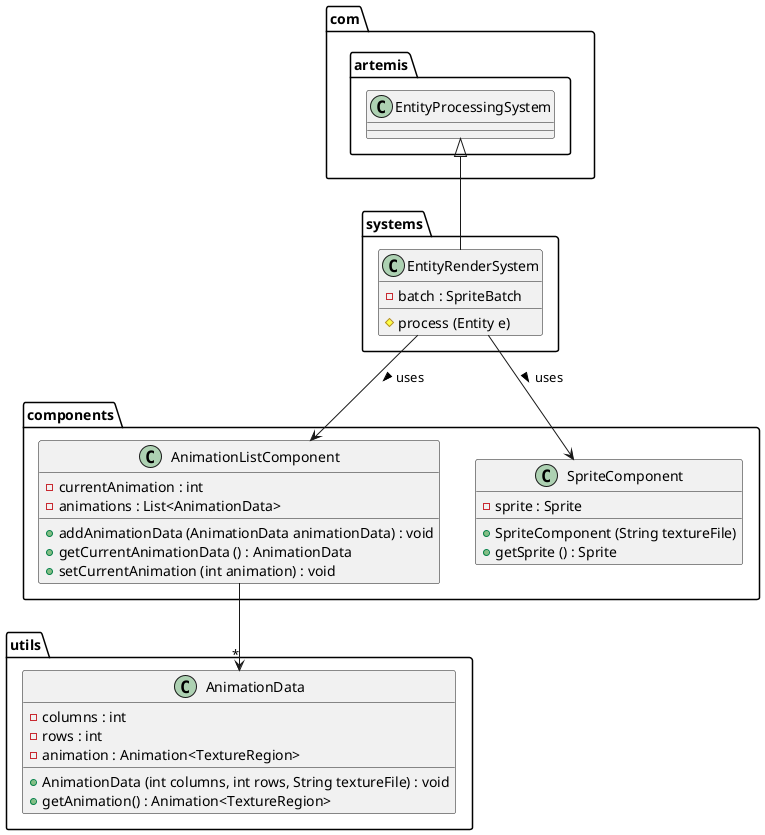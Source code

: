 @startuml
'https://plantuml.com/class-diagram

package components {
    class AnimationListComponent {

        - currentAnimation : int
        - animations : List<AnimationData>

        + addAnimationData (AnimationData animationData) : void
        + getCurrentAnimationData () : AnimationData
        + setCurrentAnimation (int animation) : void

    }
    class SpriteComponent {
        - sprite : Sprite
         + SpriteComponent (String textureFile)
         + getSprite () : Sprite
    }
}


package utils{
    class AnimationData {
        - columns : int
        - rows : int
        - animation : Animation<TextureRegion>
        + AnimationData (int columns, int rows, String textureFile) : void
        + getAnimation() : Animation<TextureRegion>
    }
}

package systems {

    class EntityRenderSystem{
        - batch : SpriteBatch
        # process (Entity e)
    }


}

package com.artemis {
    class EntityProcessingSystem
}

EntityRenderSystem --> AnimationListComponent : "uses >"
EntityRenderSystem --> SpriteComponent : "uses >"
AnimationListComponent -->"*" AnimationData
EntityRenderSystem -up-|> EntityProcessingSystem

@enduml